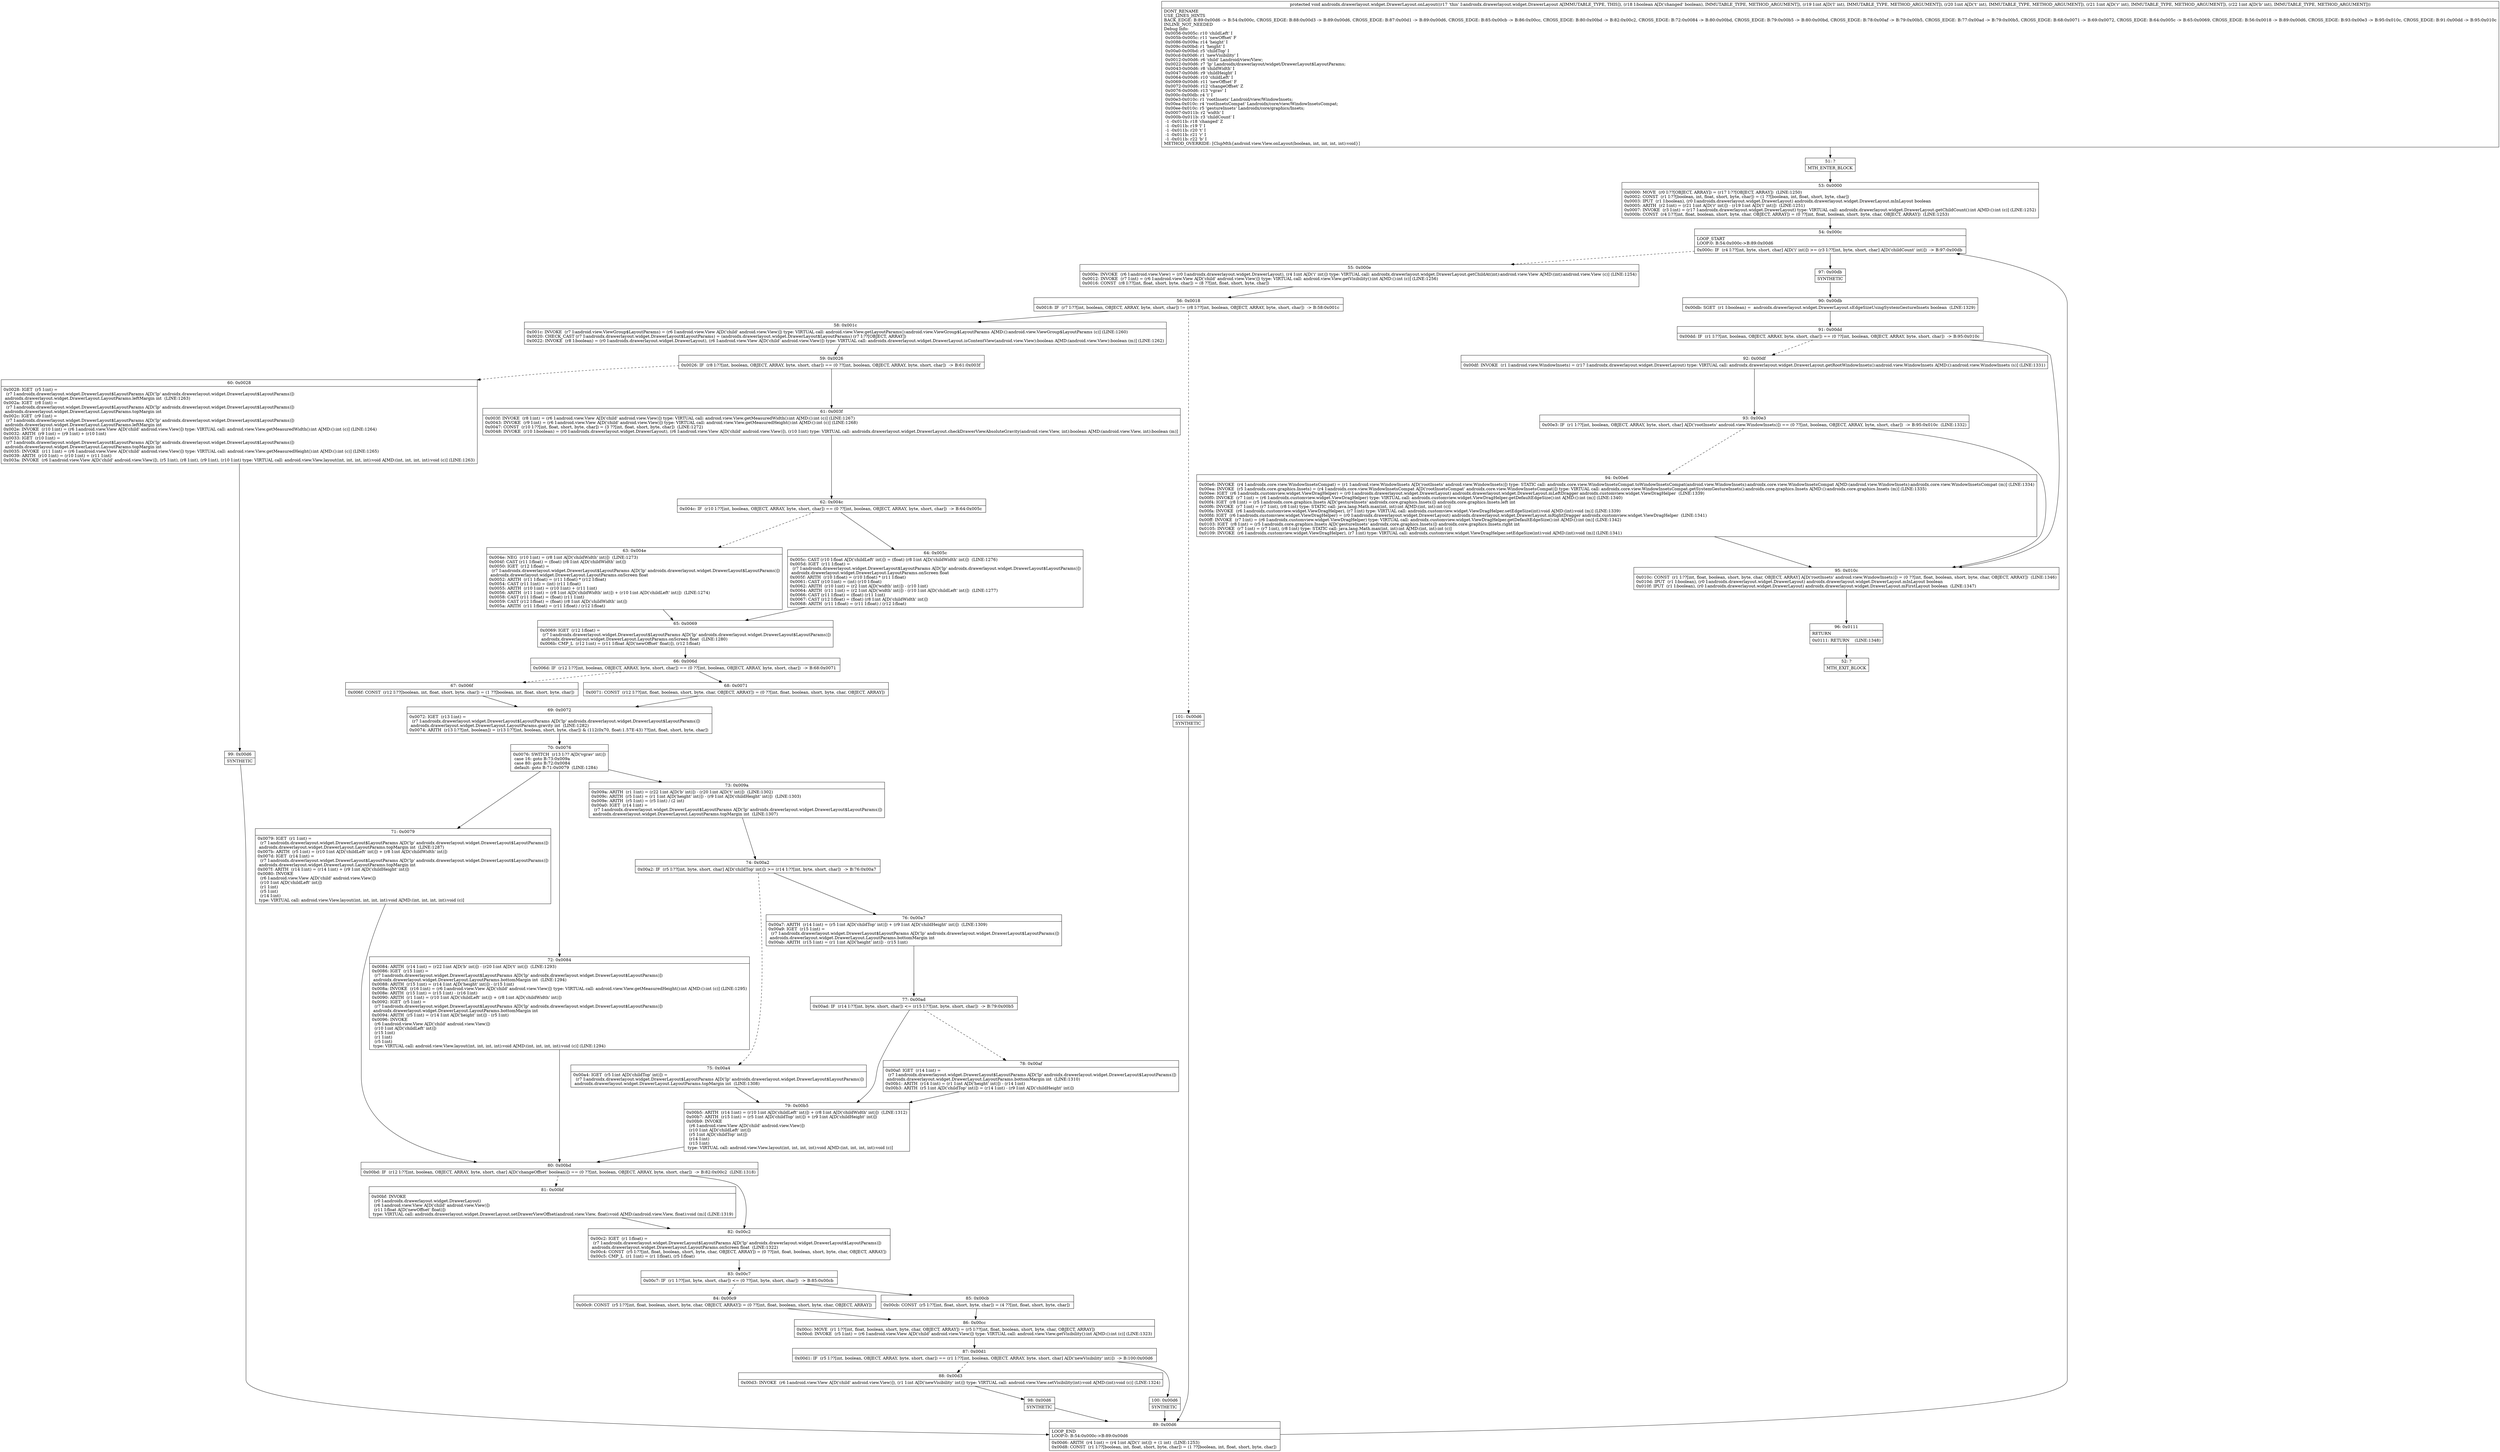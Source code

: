 digraph "CFG forandroidx.drawerlayout.widget.DrawerLayout.onLayout(ZIIII)V" {
Node_51 [shape=record,label="{51\:\ ?|MTH_ENTER_BLOCK\l}"];
Node_53 [shape=record,label="{53\:\ 0x0000|0x0000: MOVE  (r0 I:??[OBJECT, ARRAY]) = (r17 I:??[OBJECT, ARRAY])  (LINE:1250)\l0x0002: CONST  (r1 I:??[boolean, int, float, short, byte, char]) = (1 ??[boolean, int, float, short, byte, char]) \l0x0003: IPUT  (r1 I:boolean), (r0 I:androidx.drawerlayout.widget.DrawerLayout) androidx.drawerlayout.widget.DrawerLayout.mInLayout boolean \l0x0005: ARITH  (r2 I:int) = (r21 I:int A[D('r' int)]) \- (r19 I:int A[D('l' int)])  (LINE:1251)\l0x0007: INVOKE  (r3 I:int) = (r17 I:androidx.drawerlayout.widget.DrawerLayout) type: VIRTUAL call: androidx.drawerlayout.widget.DrawerLayout.getChildCount():int A[MD:():int (c)] (LINE:1252)\l0x000b: CONST  (r4 I:??[int, float, boolean, short, byte, char, OBJECT, ARRAY]) = (0 ??[int, float, boolean, short, byte, char, OBJECT, ARRAY])  (LINE:1253)\l}"];
Node_54 [shape=record,label="{54\:\ 0x000c|LOOP_START\lLOOP:0: B:54:0x000c\-\>B:89:0x00d6\l|0x000c: IF  (r4 I:??[int, byte, short, char] A[D('i' int)]) \>= (r3 I:??[int, byte, short, char] A[D('childCount' int)])  \-\> B:97:0x00db \l}"];
Node_55 [shape=record,label="{55\:\ 0x000e|0x000e: INVOKE  (r6 I:android.view.View) = (r0 I:androidx.drawerlayout.widget.DrawerLayout), (r4 I:int A[D('i' int)]) type: VIRTUAL call: androidx.drawerlayout.widget.DrawerLayout.getChildAt(int):android.view.View A[MD:(int):android.view.View (c)] (LINE:1254)\l0x0012: INVOKE  (r7 I:int) = (r6 I:android.view.View A[D('child' android.view.View)]) type: VIRTUAL call: android.view.View.getVisibility():int A[MD:():int (c)] (LINE:1256)\l0x0016: CONST  (r8 I:??[int, float, short, byte, char]) = (8 ??[int, float, short, byte, char]) \l}"];
Node_56 [shape=record,label="{56\:\ 0x0018|0x0018: IF  (r7 I:??[int, boolean, OBJECT, ARRAY, byte, short, char]) != (r8 I:??[int, boolean, OBJECT, ARRAY, byte, short, char])  \-\> B:58:0x001c \l}"];
Node_58 [shape=record,label="{58\:\ 0x001c|0x001c: INVOKE  (r7 I:android.view.ViewGroup$LayoutParams) = (r6 I:android.view.View A[D('child' android.view.View)]) type: VIRTUAL call: android.view.View.getLayoutParams():android.view.ViewGroup$LayoutParams A[MD:():android.view.ViewGroup$LayoutParams (c)] (LINE:1260)\l0x0020: CHECK_CAST (r7 I:androidx.drawerlayout.widget.DrawerLayout$LayoutParams) = (androidx.drawerlayout.widget.DrawerLayout$LayoutParams) (r7 I:??[OBJECT, ARRAY]) \l0x0022: INVOKE  (r8 I:boolean) = (r0 I:androidx.drawerlayout.widget.DrawerLayout), (r6 I:android.view.View A[D('child' android.view.View)]) type: VIRTUAL call: androidx.drawerlayout.widget.DrawerLayout.isContentView(android.view.View):boolean A[MD:(android.view.View):boolean (m)] (LINE:1262)\l}"];
Node_59 [shape=record,label="{59\:\ 0x0026|0x0026: IF  (r8 I:??[int, boolean, OBJECT, ARRAY, byte, short, char]) == (0 ??[int, boolean, OBJECT, ARRAY, byte, short, char])  \-\> B:61:0x003f \l}"];
Node_60 [shape=record,label="{60\:\ 0x0028|0x0028: IGET  (r5 I:int) = \l  (r7 I:androidx.drawerlayout.widget.DrawerLayout$LayoutParams A[D('lp' androidx.drawerlayout.widget.DrawerLayout$LayoutParams)])\l androidx.drawerlayout.widget.DrawerLayout.LayoutParams.leftMargin int  (LINE:1263)\l0x002a: IGET  (r8 I:int) = \l  (r7 I:androidx.drawerlayout.widget.DrawerLayout$LayoutParams A[D('lp' androidx.drawerlayout.widget.DrawerLayout$LayoutParams)])\l androidx.drawerlayout.widget.DrawerLayout.LayoutParams.topMargin int \l0x002c: IGET  (r9 I:int) = \l  (r7 I:androidx.drawerlayout.widget.DrawerLayout$LayoutParams A[D('lp' androidx.drawerlayout.widget.DrawerLayout$LayoutParams)])\l androidx.drawerlayout.widget.DrawerLayout.LayoutParams.leftMargin int \l0x002e: INVOKE  (r10 I:int) = (r6 I:android.view.View A[D('child' android.view.View)]) type: VIRTUAL call: android.view.View.getMeasuredWidth():int A[MD:():int (c)] (LINE:1264)\l0x0032: ARITH  (r9 I:int) = (r9 I:int) + (r10 I:int) \l0x0033: IGET  (r10 I:int) = \l  (r7 I:androidx.drawerlayout.widget.DrawerLayout$LayoutParams A[D('lp' androidx.drawerlayout.widget.DrawerLayout$LayoutParams)])\l androidx.drawerlayout.widget.DrawerLayout.LayoutParams.topMargin int \l0x0035: INVOKE  (r11 I:int) = (r6 I:android.view.View A[D('child' android.view.View)]) type: VIRTUAL call: android.view.View.getMeasuredHeight():int A[MD:():int (c)] (LINE:1265)\l0x0039: ARITH  (r10 I:int) = (r10 I:int) + (r11 I:int) \l0x003a: INVOKE  (r6 I:android.view.View A[D('child' android.view.View)]), (r5 I:int), (r8 I:int), (r9 I:int), (r10 I:int) type: VIRTUAL call: android.view.View.layout(int, int, int, int):void A[MD:(int, int, int, int):void (c)] (LINE:1263)\l}"];
Node_99 [shape=record,label="{99\:\ 0x00d6|SYNTHETIC\l}"];
Node_89 [shape=record,label="{89\:\ 0x00d6|LOOP_END\lLOOP:0: B:54:0x000c\-\>B:89:0x00d6\l|0x00d6: ARITH  (r4 I:int) = (r4 I:int A[D('i' int)]) + (1 int)  (LINE:1253)\l0x00d8: CONST  (r1 I:??[boolean, int, float, short, byte, char]) = (1 ??[boolean, int, float, short, byte, char]) \l}"];
Node_61 [shape=record,label="{61\:\ 0x003f|0x003f: INVOKE  (r8 I:int) = (r6 I:android.view.View A[D('child' android.view.View)]) type: VIRTUAL call: android.view.View.getMeasuredWidth():int A[MD:():int (c)] (LINE:1267)\l0x0043: INVOKE  (r9 I:int) = (r6 I:android.view.View A[D('child' android.view.View)]) type: VIRTUAL call: android.view.View.getMeasuredHeight():int A[MD:():int (c)] (LINE:1268)\l0x0047: CONST  (r10 I:??[int, float, short, byte, char]) = (3 ??[int, float, short, byte, char])  (LINE:1272)\l0x0048: INVOKE  (r10 I:boolean) = (r0 I:androidx.drawerlayout.widget.DrawerLayout), (r6 I:android.view.View A[D('child' android.view.View)]), (r10 I:int) type: VIRTUAL call: androidx.drawerlayout.widget.DrawerLayout.checkDrawerViewAbsoluteGravity(android.view.View, int):boolean A[MD:(android.view.View, int):boolean (m)]\l}"];
Node_62 [shape=record,label="{62\:\ 0x004c|0x004c: IF  (r10 I:??[int, boolean, OBJECT, ARRAY, byte, short, char]) == (0 ??[int, boolean, OBJECT, ARRAY, byte, short, char])  \-\> B:64:0x005c \l}"];
Node_63 [shape=record,label="{63\:\ 0x004e|0x004e: NEG  (r10 I:int) = (r8 I:int A[D('childWidth' int)])  (LINE:1273)\l0x004f: CAST (r11 I:float) = (float) (r8 I:int A[D('childWidth' int)]) \l0x0050: IGET  (r12 I:float) = \l  (r7 I:androidx.drawerlayout.widget.DrawerLayout$LayoutParams A[D('lp' androidx.drawerlayout.widget.DrawerLayout$LayoutParams)])\l androidx.drawerlayout.widget.DrawerLayout.LayoutParams.onScreen float \l0x0052: ARITH  (r11 I:float) = (r11 I:float) * (r12 I:float) \l0x0054: CAST (r11 I:int) = (int) (r11 I:float) \l0x0055: ARITH  (r10 I:int) = (r10 I:int) + (r11 I:int) \l0x0056: ARITH  (r11 I:int) = (r8 I:int A[D('childWidth' int)]) + (r10 I:int A[D('childLeft' int)])  (LINE:1274)\l0x0058: CAST (r11 I:float) = (float) (r11 I:int) \l0x0059: CAST (r12 I:float) = (float) (r8 I:int A[D('childWidth' int)]) \l0x005a: ARITH  (r11 I:float) = (r11 I:float) \/ (r12 I:float) \l}"];
Node_65 [shape=record,label="{65\:\ 0x0069|0x0069: IGET  (r12 I:float) = \l  (r7 I:androidx.drawerlayout.widget.DrawerLayout$LayoutParams A[D('lp' androidx.drawerlayout.widget.DrawerLayout$LayoutParams)])\l androidx.drawerlayout.widget.DrawerLayout.LayoutParams.onScreen float  (LINE:1280)\l0x006b: CMP_L  (r12 I:int) = (r11 I:float A[D('newOffset' float)]), (r12 I:float) \l}"];
Node_66 [shape=record,label="{66\:\ 0x006d|0x006d: IF  (r12 I:??[int, boolean, OBJECT, ARRAY, byte, short, char]) == (0 ??[int, boolean, OBJECT, ARRAY, byte, short, char])  \-\> B:68:0x0071 \l}"];
Node_67 [shape=record,label="{67\:\ 0x006f|0x006f: CONST  (r12 I:??[boolean, int, float, short, byte, char]) = (1 ??[boolean, int, float, short, byte, char]) \l}"];
Node_69 [shape=record,label="{69\:\ 0x0072|0x0072: IGET  (r13 I:int) = \l  (r7 I:androidx.drawerlayout.widget.DrawerLayout$LayoutParams A[D('lp' androidx.drawerlayout.widget.DrawerLayout$LayoutParams)])\l androidx.drawerlayout.widget.DrawerLayout.LayoutParams.gravity int  (LINE:1282)\l0x0074: ARITH  (r13 I:??[int, boolean]) = (r13 I:??[int, boolean, short, byte, char]) & (112(0x70, float:1.57E\-43) ??[int, float, short, byte, char]) \l}"];
Node_70 [shape=record,label="{70\:\ 0x0076|0x0076: SWITCH  (r13 I:?? A[D('vgrav' int)])\l case 16: goto B:73:0x009a\l case 80: goto B:72:0x0084\l default: goto B:71:0x0079  (LINE:1284)\l}"];
Node_71 [shape=record,label="{71\:\ 0x0079|0x0079: IGET  (r1 I:int) = \l  (r7 I:androidx.drawerlayout.widget.DrawerLayout$LayoutParams A[D('lp' androidx.drawerlayout.widget.DrawerLayout$LayoutParams)])\l androidx.drawerlayout.widget.DrawerLayout.LayoutParams.topMargin int  (LINE:1287)\l0x007b: ARITH  (r5 I:int) = (r10 I:int A[D('childLeft' int)]) + (r8 I:int A[D('childWidth' int)]) \l0x007d: IGET  (r14 I:int) = \l  (r7 I:androidx.drawerlayout.widget.DrawerLayout$LayoutParams A[D('lp' androidx.drawerlayout.widget.DrawerLayout$LayoutParams)])\l androidx.drawerlayout.widget.DrawerLayout.LayoutParams.topMargin int \l0x007f: ARITH  (r14 I:int) = (r14 I:int) + (r9 I:int A[D('childHeight' int)]) \l0x0080: INVOKE  \l  (r6 I:android.view.View A[D('child' android.view.View)])\l  (r10 I:int A[D('childLeft' int)])\l  (r1 I:int)\l  (r5 I:int)\l  (r14 I:int)\l type: VIRTUAL call: android.view.View.layout(int, int, int, int):void A[MD:(int, int, int, int):void (c)]\l}"];
Node_80 [shape=record,label="{80\:\ 0x00bd|0x00bd: IF  (r12 I:??[int, boolean, OBJECT, ARRAY, byte, short, char] A[D('changeOffset' boolean)]) == (0 ??[int, boolean, OBJECT, ARRAY, byte, short, char])  \-\> B:82:0x00c2  (LINE:1318)\l}"];
Node_81 [shape=record,label="{81\:\ 0x00bf|0x00bf: INVOKE  \l  (r0 I:androidx.drawerlayout.widget.DrawerLayout)\l  (r6 I:android.view.View A[D('child' android.view.View)])\l  (r11 I:float A[D('newOffset' float)])\l type: VIRTUAL call: androidx.drawerlayout.widget.DrawerLayout.setDrawerViewOffset(android.view.View, float):void A[MD:(android.view.View, float):void (m)] (LINE:1319)\l}"];
Node_82 [shape=record,label="{82\:\ 0x00c2|0x00c2: IGET  (r1 I:float) = \l  (r7 I:androidx.drawerlayout.widget.DrawerLayout$LayoutParams A[D('lp' androidx.drawerlayout.widget.DrawerLayout$LayoutParams)])\l androidx.drawerlayout.widget.DrawerLayout.LayoutParams.onScreen float  (LINE:1322)\l0x00c4: CONST  (r5 I:??[int, float, boolean, short, byte, char, OBJECT, ARRAY]) = (0 ??[int, float, boolean, short, byte, char, OBJECT, ARRAY]) \l0x00c5: CMP_L  (r1 I:int) = (r1 I:float), (r5 I:float) \l}"];
Node_83 [shape=record,label="{83\:\ 0x00c7|0x00c7: IF  (r1 I:??[int, byte, short, char]) \<= (0 ??[int, byte, short, char])  \-\> B:85:0x00cb \l}"];
Node_84 [shape=record,label="{84\:\ 0x00c9|0x00c9: CONST  (r5 I:??[int, float, boolean, short, byte, char, OBJECT, ARRAY]) = (0 ??[int, float, boolean, short, byte, char, OBJECT, ARRAY]) \l}"];
Node_86 [shape=record,label="{86\:\ 0x00cc|0x00cc: MOVE  (r1 I:??[int, float, boolean, short, byte, char, OBJECT, ARRAY]) = (r5 I:??[int, float, boolean, short, byte, char, OBJECT, ARRAY]) \l0x00cd: INVOKE  (r5 I:int) = (r6 I:android.view.View A[D('child' android.view.View)]) type: VIRTUAL call: android.view.View.getVisibility():int A[MD:():int (c)] (LINE:1323)\l}"];
Node_87 [shape=record,label="{87\:\ 0x00d1|0x00d1: IF  (r5 I:??[int, boolean, OBJECT, ARRAY, byte, short, char]) == (r1 I:??[int, boolean, OBJECT, ARRAY, byte, short, char] A[D('newVisibility' int)])  \-\> B:100:0x00d6 \l}"];
Node_88 [shape=record,label="{88\:\ 0x00d3|0x00d3: INVOKE  (r6 I:android.view.View A[D('child' android.view.View)]), (r1 I:int A[D('newVisibility' int)]) type: VIRTUAL call: android.view.View.setVisibility(int):void A[MD:(int):void (c)] (LINE:1324)\l}"];
Node_98 [shape=record,label="{98\:\ 0x00d6|SYNTHETIC\l}"];
Node_100 [shape=record,label="{100\:\ 0x00d6|SYNTHETIC\l}"];
Node_85 [shape=record,label="{85\:\ 0x00cb|0x00cb: CONST  (r5 I:??[int, float, short, byte, char]) = (4 ??[int, float, short, byte, char]) \l}"];
Node_72 [shape=record,label="{72\:\ 0x0084|0x0084: ARITH  (r14 I:int) = (r22 I:int A[D('b' int)]) \- (r20 I:int A[D('t' int)])  (LINE:1293)\l0x0086: IGET  (r15 I:int) = \l  (r7 I:androidx.drawerlayout.widget.DrawerLayout$LayoutParams A[D('lp' androidx.drawerlayout.widget.DrawerLayout$LayoutParams)])\l androidx.drawerlayout.widget.DrawerLayout.LayoutParams.bottomMargin int  (LINE:1294)\l0x0088: ARITH  (r15 I:int) = (r14 I:int A[D('height' int)]) \- (r15 I:int) \l0x008a: INVOKE  (r16 I:int) = (r6 I:android.view.View A[D('child' android.view.View)]) type: VIRTUAL call: android.view.View.getMeasuredHeight():int A[MD:():int (c)] (LINE:1295)\l0x008e: ARITH  (r15 I:int) = (r15 I:int) \- (r16 I:int) \l0x0090: ARITH  (r1 I:int) = (r10 I:int A[D('childLeft' int)]) + (r8 I:int A[D('childWidth' int)]) \l0x0092: IGET  (r5 I:int) = \l  (r7 I:androidx.drawerlayout.widget.DrawerLayout$LayoutParams A[D('lp' androidx.drawerlayout.widget.DrawerLayout$LayoutParams)])\l androidx.drawerlayout.widget.DrawerLayout.LayoutParams.bottomMargin int \l0x0094: ARITH  (r5 I:int) = (r14 I:int A[D('height' int)]) \- (r5 I:int) \l0x0096: INVOKE  \l  (r6 I:android.view.View A[D('child' android.view.View)])\l  (r10 I:int A[D('childLeft' int)])\l  (r15 I:int)\l  (r1 I:int)\l  (r5 I:int)\l type: VIRTUAL call: android.view.View.layout(int, int, int, int):void A[MD:(int, int, int, int):void (c)] (LINE:1294)\l}"];
Node_73 [shape=record,label="{73\:\ 0x009a|0x009a: ARITH  (r1 I:int) = (r22 I:int A[D('b' int)]) \- (r20 I:int A[D('t' int)])  (LINE:1302)\l0x009c: ARITH  (r5 I:int) = (r1 I:int A[D('height' int)]) \- (r9 I:int A[D('childHeight' int)])  (LINE:1303)\l0x009e: ARITH  (r5 I:int) = (r5 I:int) \/ (2 int) \l0x00a0: IGET  (r14 I:int) = \l  (r7 I:androidx.drawerlayout.widget.DrawerLayout$LayoutParams A[D('lp' androidx.drawerlayout.widget.DrawerLayout$LayoutParams)])\l androidx.drawerlayout.widget.DrawerLayout.LayoutParams.topMargin int  (LINE:1307)\l}"];
Node_74 [shape=record,label="{74\:\ 0x00a2|0x00a2: IF  (r5 I:??[int, byte, short, char] A[D('childTop' int)]) \>= (r14 I:??[int, byte, short, char])  \-\> B:76:0x00a7 \l}"];
Node_75 [shape=record,label="{75\:\ 0x00a4|0x00a4: IGET  (r5 I:int A[D('childTop' int)]) = \l  (r7 I:androidx.drawerlayout.widget.DrawerLayout$LayoutParams A[D('lp' androidx.drawerlayout.widget.DrawerLayout$LayoutParams)])\l androidx.drawerlayout.widget.DrawerLayout.LayoutParams.topMargin int  (LINE:1308)\l}"];
Node_79 [shape=record,label="{79\:\ 0x00b5|0x00b5: ARITH  (r14 I:int) = (r10 I:int A[D('childLeft' int)]) + (r8 I:int A[D('childWidth' int)])  (LINE:1312)\l0x00b7: ARITH  (r15 I:int) = (r5 I:int A[D('childTop' int)]) + (r9 I:int A[D('childHeight' int)]) \l0x00b9: INVOKE  \l  (r6 I:android.view.View A[D('child' android.view.View)])\l  (r10 I:int A[D('childLeft' int)])\l  (r5 I:int A[D('childTop' int)])\l  (r14 I:int)\l  (r15 I:int)\l type: VIRTUAL call: android.view.View.layout(int, int, int, int):void A[MD:(int, int, int, int):void (c)]\l}"];
Node_76 [shape=record,label="{76\:\ 0x00a7|0x00a7: ARITH  (r14 I:int) = (r5 I:int A[D('childTop' int)]) + (r9 I:int A[D('childHeight' int)])  (LINE:1309)\l0x00a9: IGET  (r15 I:int) = \l  (r7 I:androidx.drawerlayout.widget.DrawerLayout$LayoutParams A[D('lp' androidx.drawerlayout.widget.DrawerLayout$LayoutParams)])\l androidx.drawerlayout.widget.DrawerLayout.LayoutParams.bottomMargin int \l0x00ab: ARITH  (r15 I:int) = (r1 I:int A[D('height' int)]) \- (r15 I:int) \l}"];
Node_77 [shape=record,label="{77\:\ 0x00ad|0x00ad: IF  (r14 I:??[int, byte, short, char]) \<= (r15 I:??[int, byte, short, char])  \-\> B:79:0x00b5 \l}"];
Node_78 [shape=record,label="{78\:\ 0x00af|0x00af: IGET  (r14 I:int) = \l  (r7 I:androidx.drawerlayout.widget.DrawerLayout$LayoutParams A[D('lp' androidx.drawerlayout.widget.DrawerLayout$LayoutParams)])\l androidx.drawerlayout.widget.DrawerLayout.LayoutParams.bottomMargin int  (LINE:1310)\l0x00b1: ARITH  (r14 I:int) = (r1 I:int A[D('height' int)]) \- (r14 I:int) \l0x00b3: ARITH  (r5 I:int A[D('childTop' int)]) = (r14 I:int) \- (r9 I:int A[D('childHeight' int)]) \l}"];
Node_68 [shape=record,label="{68\:\ 0x0071|0x0071: CONST  (r12 I:??[int, float, boolean, short, byte, char, OBJECT, ARRAY]) = (0 ??[int, float, boolean, short, byte, char, OBJECT, ARRAY]) \l}"];
Node_64 [shape=record,label="{64\:\ 0x005c|0x005c: CAST (r10 I:float A[D('childLeft' int)]) = (float) (r8 I:int A[D('childWidth' int)])  (LINE:1276)\l0x005d: IGET  (r11 I:float) = \l  (r7 I:androidx.drawerlayout.widget.DrawerLayout$LayoutParams A[D('lp' androidx.drawerlayout.widget.DrawerLayout$LayoutParams)])\l androidx.drawerlayout.widget.DrawerLayout.LayoutParams.onScreen float \l0x005f: ARITH  (r10 I:float) = (r10 I:float) * (r11 I:float) \l0x0061: CAST (r10 I:int) = (int) (r10 I:float) \l0x0062: ARITH  (r10 I:int) = (r2 I:int A[D('width' int)]) \- (r10 I:int) \l0x0064: ARITH  (r11 I:int) = (r2 I:int A[D('width' int)]) \- (r10 I:int A[D('childLeft' int)])  (LINE:1277)\l0x0066: CAST (r11 I:float) = (float) (r11 I:int) \l0x0067: CAST (r12 I:float) = (float) (r8 I:int A[D('childWidth' int)]) \l0x0068: ARITH  (r11 I:float) = (r11 I:float) \/ (r12 I:float) \l}"];
Node_101 [shape=record,label="{101\:\ 0x00d6|SYNTHETIC\l}"];
Node_97 [shape=record,label="{97\:\ 0x00db|SYNTHETIC\l}"];
Node_90 [shape=record,label="{90\:\ 0x00db|0x00db: SGET  (r1 I:boolean) =  androidx.drawerlayout.widget.DrawerLayout.sEdgeSizeUsingSystemGestureInsets boolean  (LINE:1329)\l}"];
Node_91 [shape=record,label="{91\:\ 0x00dd|0x00dd: IF  (r1 I:??[int, boolean, OBJECT, ARRAY, byte, short, char]) == (0 ??[int, boolean, OBJECT, ARRAY, byte, short, char])  \-\> B:95:0x010c \l}"];
Node_92 [shape=record,label="{92\:\ 0x00df|0x00df: INVOKE  (r1 I:android.view.WindowInsets) = (r17 I:androidx.drawerlayout.widget.DrawerLayout) type: VIRTUAL call: androidx.drawerlayout.widget.DrawerLayout.getRootWindowInsets():android.view.WindowInsets A[MD:():android.view.WindowInsets (s)] (LINE:1331)\l}"];
Node_93 [shape=record,label="{93\:\ 0x00e3|0x00e3: IF  (r1 I:??[int, boolean, OBJECT, ARRAY, byte, short, char] A[D('rootInsets' android.view.WindowInsets)]) == (0 ??[int, boolean, OBJECT, ARRAY, byte, short, char])  \-\> B:95:0x010c  (LINE:1332)\l}"];
Node_94 [shape=record,label="{94\:\ 0x00e6|0x00e6: INVOKE  (r4 I:androidx.core.view.WindowInsetsCompat) = (r1 I:android.view.WindowInsets A[D('rootInsets' android.view.WindowInsets)]) type: STATIC call: androidx.core.view.WindowInsetsCompat.toWindowInsetsCompat(android.view.WindowInsets):androidx.core.view.WindowInsetsCompat A[MD:(android.view.WindowInsets):androidx.core.view.WindowInsetsCompat (m)] (LINE:1334)\l0x00ea: INVOKE  (r5 I:androidx.core.graphics.Insets) = (r4 I:androidx.core.view.WindowInsetsCompat A[D('rootInsetsCompat' androidx.core.view.WindowInsetsCompat)]) type: VIRTUAL call: androidx.core.view.WindowInsetsCompat.getSystemGestureInsets():androidx.core.graphics.Insets A[MD:():androidx.core.graphics.Insets (m)] (LINE:1335)\l0x00ee: IGET  (r6 I:androidx.customview.widget.ViewDragHelper) = (r0 I:androidx.drawerlayout.widget.DrawerLayout) androidx.drawerlayout.widget.DrawerLayout.mLeftDragger androidx.customview.widget.ViewDragHelper  (LINE:1339)\l0x00f0: INVOKE  (r7 I:int) = (r6 I:androidx.customview.widget.ViewDragHelper) type: VIRTUAL call: androidx.customview.widget.ViewDragHelper.getDefaultEdgeSize():int A[MD:():int (m)] (LINE:1340)\l0x00f4: IGET  (r8 I:int) = (r5 I:androidx.core.graphics.Insets A[D('gestureInsets' androidx.core.graphics.Insets)]) androidx.core.graphics.Insets.left int \l0x00f6: INVOKE  (r7 I:int) = (r7 I:int), (r8 I:int) type: STATIC call: java.lang.Math.max(int, int):int A[MD:(int, int):int (c)]\l0x00fa: INVOKE  (r6 I:androidx.customview.widget.ViewDragHelper), (r7 I:int) type: VIRTUAL call: androidx.customview.widget.ViewDragHelper.setEdgeSize(int):void A[MD:(int):void (m)] (LINE:1339)\l0x00fd: IGET  (r6 I:androidx.customview.widget.ViewDragHelper) = (r0 I:androidx.drawerlayout.widget.DrawerLayout) androidx.drawerlayout.widget.DrawerLayout.mRightDragger androidx.customview.widget.ViewDragHelper  (LINE:1341)\l0x00ff: INVOKE  (r7 I:int) = (r6 I:androidx.customview.widget.ViewDragHelper) type: VIRTUAL call: androidx.customview.widget.ViewDragHelper.getDefaultEdgeSize():int A[MD:():int (m)] (LINE:1342)\l0x0103: IGET  (r8 I:int) = (r5 I:androidx.core.graphics.Insets A[D('gestureInsets' androidx.core.graphics.Insets)]) androidx.core.graphics.Insets.right int \l0x0105: INVOKE  (r7 I:int) = (r7 I:int), (r8 I:int) type: STATIC call: java.lang.Math.max(int, int):int A[MD:(int, int):int (c)]\l0x0109: INVOKE  (r6 I:androidx.customview.widget.ViewDragHelper), (r7 I:int) type: VIRTUAL call: androidx.customview.widget.ViewDragHelper.setEdgeSize(int):void A[MD:(int):void (m)] (LINE:1341)\l}"];
Node_95 [shape=record,label="{95\:\ 0x010c|0x010c: CONST  (r1 I:??[int, float, boolean, short, byte, char, OBJECT, ARRAY] A[D('rootInsets' android.view.WindowInsets)]) = (0 ??[int, float, boolean, short, byte, char, OBJECT, ARRAY])  (LINE:1346)\l0x010d: IPUT  (r1 I:boolean), (r0 I:androidx.drawerlayout.widget.DrawerLayout) androidx.drawerlayout.widget.DrawerLayout.mInLayout boolean \l0x010f: IPUT  (r1 I:boolean), (r0 I:androidx.drawerlayout.widget.DrawerLayout) androidx.drawerlayout.widget.DrawerLayout.mFirstLayout boolean  (LINE:1347)\l}"];
Node_96 [shape=record,label="{96\:\ 0x0111|RETURN\l|0x0111: RETURN    (LINE:1348)\l}"];
Node_52 [shape=record,label="{52\:\ ?|MTH_EXIT_BLOCK\l}"];
MethodNode[shape=record,label="{protected void androidx.drawerlayout.widget.DrawerLayout.onLayout((r17 'this' I:androidx.drawerlayout.widget.DrawerLayout A[IMMUTABLE_TYPE, THIS]), (r18 I:boolean A[D('changed' boolean), IMMUTABLE_TYPE, METHOD_ARGUMENT]), (r19 I:int A[D('l' int), IMMUTABLE_TYPE, METHOD_ARGUMENT]), (r20 I:int A[D('t' int), IMMUTABLE_TYPE, METHOD_ARGUMENT]), (r21 I:int A[D('r' int), IMMUTABLE_TYPE, METHOD_ARGUMENT]), (r22 I:int A[D('b' int), IMMUTABLE_TYPE, METHOD_ARGUMENT]))  | DONT_RENAME\lUSE_LINES_HINTS\lBACK_EDGE: B:89:0x00d6 \-\> B:54:0x000c, CROSS_EDGE: B:88:0x00d3 \-\> B:89:0x00d6, CROSS_EDGE: B:87:0x00d1 \-\> B:89:0x00d6, CROSS_EDGE: B:85:0x00cb \-\> B:86:0x00cc, CROSS_EDGE: B:80:0x00bd \-\> B:82:0x00c2, CROSS_EDGE: B:72:0x0084 \-\> B:80:0x00bd, CROSS_EDGE: B:79:0x00b5 \-\> B:80:0x00bd, CROSS_EDGE: B:78:0x00af \-\> B:79:0x00b5, CROSS_EDGE: B:77:0x00ad \-\> B:79:0x00b5, CROSS_EDGE: B:68:0x0071 \-\> B:69:0x0072, CROSS_EDGE: B:64:0x005c \-\> B:65:0x0069, CROSS_EDGE: B:56:0x0018 \-\> B:89:0x00d6, CROSS_EDGE: B:93:0x00e3 \-\> B:95:0x010c, CROSS_EDGE: B:91:0x00dd \-\> B:95:0x010c\lINLINE_NOT_NEEDED\lDebug Info:\l  0x0056\-0x005c: r10 'childLeft' I\l  0x005b\-0x005c: r11 'newOffset' F\l  0x0086\-0x009a: r14 'height' I\l  0x009c\-0x00bd: r1 'height' I\l  0x00a0\-0x00bd: r5 'childTop' I\l  0x00cd\-0x00d6: r1 'newVisibility' I\l  0x0012\-0x00d6: r6 'child' Landroid\/view\/View;\l  0x0022\-0x00d6: r7 'lp' Landroidx\/drawerlayout\/widget\/DrawerLayout$LayoutParams;\l  0x0043\-0x00d6: r8 'childWidth' I\l  0x0047\-0x00d6: r9 'childHeight' I\l  0x0064\-0x00d6: r10 'childLeft' I\l  0x0069\-0x00d6: r11 'newOffset' F\l  0x0072\-0x00d6: r12 'changeOffset' Z\l  0x0076\-0x00d6: r13 'vgrav' I\l  0x000c\-0x00db: r4 'i' I\l  0x00e3\-0x010c: r1 'rootInsets' Landroid\/view\/WindowInsets;\l  0x00ea\-0x010c: r4 'rootInsetsCompat' Landroidx\/core\/view\/WindowInsetsCompat;\l  0x00ee\-0x010c: r5 'gestureInsets' Landroidx\/core\/graphics\/Insets;\l  0x0007\-0x011b: r2 'width' I\l  0x000b\-0x011b: r3 'childCount' I\l  \-1 \-0x011b: r18 'changed' Z\l  \-1 \-0x011b: r19 'l' I\l  \-1 \-0x011b: r20 't' I\l  \-1 \-0x011b: r21 'r' I\l  \-1 \-0x011b: r22 'b' I\lMETHOD_OVERRIDE: [ClspMth\{android.view.View.onLayout(boolean, int, int, int, int):void\}]\l}"];
MethodNode -> Node_51;Node_51 -> Node_53;
Node_53 -> Node_54;
Node_54 -> Node_55[style=dashed];
Node_54 -> Node_97;
Node_55 -> Node_56;
Node_56 -> Node_58;
Node_56 -> Node_101[style=dashed];
Node_58 -> Node_59;
Node_59 -> Node_60[style=dashed];
Node_59 -> Node_61;
Node_60 -> Node_99;
Node_99 -> Node_89;
Node_89 -> Node_54;
Node_61 -> Node_62;
Node_62 -> Node_63[style=dashed];
Node_62 -> Node_64;
Node_63 -> Node_65;
Node_65 -> Node_66;
Node_66 -> Node_67[style=dashed];
Node_66 -> Node_68;
Node_67 -> Node_69;
Node_69 -> Node_70;
Node_70 -> Node_71;
Node_70 -> Node_72;
Node_70 -> Node_73;
Node_71 -> Node_80;
Node_80 -> Node_81[style=dashed];
Node_80 -> Node_82;
Node_81 -> Node_82;
Node_82 -> Node_83;
Node_83 -> Node_84[style=dashed];
Node_83 -> Node_85;
Node_84 -> Node_86;
Node_86 -> Node_87;
Node_87 -> Node_88[style=dashed];
Node_87 -> Node_100;
Node_88 -> Node_98;
Node_98 -> Node_89;
Node_100 -> Node_89;
Node_85 -> Node_86;
Node_72 -> Node_80;
Node_73 -> Node_74;
Node_74 -> Node_75[style=dashed];
Node_74 -> Node_76;
Node_75 -> Node_79;
Node_79 -> Node_80;
Node_76 -> Node_77;
Node_77 -> Node_78[style=dashed];
Node_77 -> Node_79;
Node_78 -> Node_79;
Node_68 -> Node_69;
Node_64 -> Node_65;
Node_101 -> Node_89;
Node_97 -> Node_90;
Node_90 -> Node_91;
Node_91 -> Node_92[style=dashed];
Node_91 -> Node_95;
Node_92 -> Node_93;
Node_93 -> Node_94[style=dashed];
Node_93 -> Node_95;
Node_94 -> Node_95;
Node_95 -> Node_96;
Node_96 -> Node_52;
}


